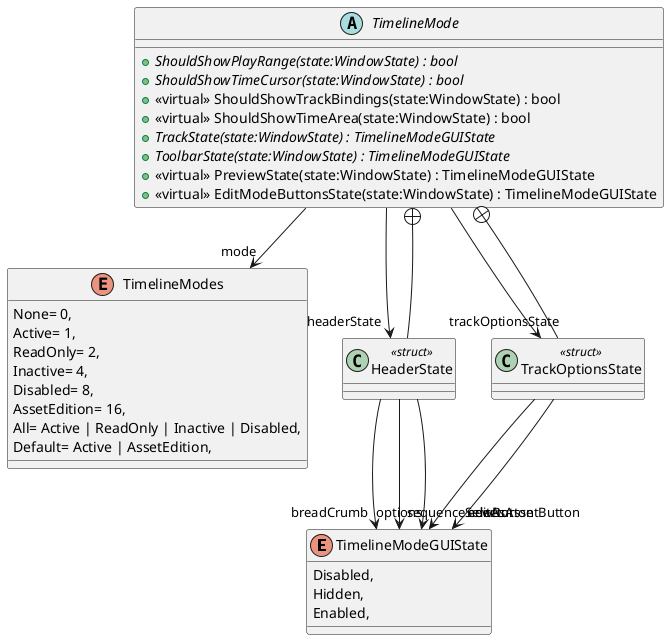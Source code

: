 @startuml
enum TimelineModeGUIState {
    Disabled,
    Hidden,
    Enabled,
}
abstract class TimelineMode {
    + {abstract} ShouldShowPlayRange(state:WindowState) : bool
    + {abstract} ShouldShowTimeCursor(state:WindowState) : bool
    + <<virtual>> ShouldShowTrackBindings(state:WindowState) : bool
    + <<virtual>> ShouldShowTimeArea(state:WindowState) : bool
    + {abstract} TrackState(state:WindowState) : TimelineModeGUIState
    + {abstract} ToolbarState(state:WindowState) : TimelineModeGUIState
    + <<virtual>> PreviewState(state:WindowState) : TimelineModeGUIState
    + <<virtual>> EditModeButtonsState(state:WindowState) : TimelineModeGUIState
}
enum TimelineModes {
    None= 0,
    Active= 1,
    ReadOnly= 2,
    Inactive= 4,
    Disabled= 8,
    AssetEdition= 16,
    All= Active | ReadOnly | Inactive | Disabled,
    Default= Active | AssetEdition,
}
class HeaderState <<struct>> {
}
class TrackOptionsState <<struct>> {
}
TimelineMode --> "headerState" HeaderState
TimelineMode --> "trackOptionsState" TrackOptionsState
TimelineMode --> "mode" TimelineModes
TimelineMode +-- HeaderState
HeaderState --> "breadCrumb" TimelineModeGUIState
HeaderState --> "sequenceSelector" TimelineModeGUIState
HeaderState --> "options" TimelineModeGUIState
TimelineMode +-- TrackOptionsState
TrackOptionsState --> "newButton" TimelineModeGUIState
TrackOptionsState --> "editAsAssetButton" TimelineModeGUIState
@enduml
